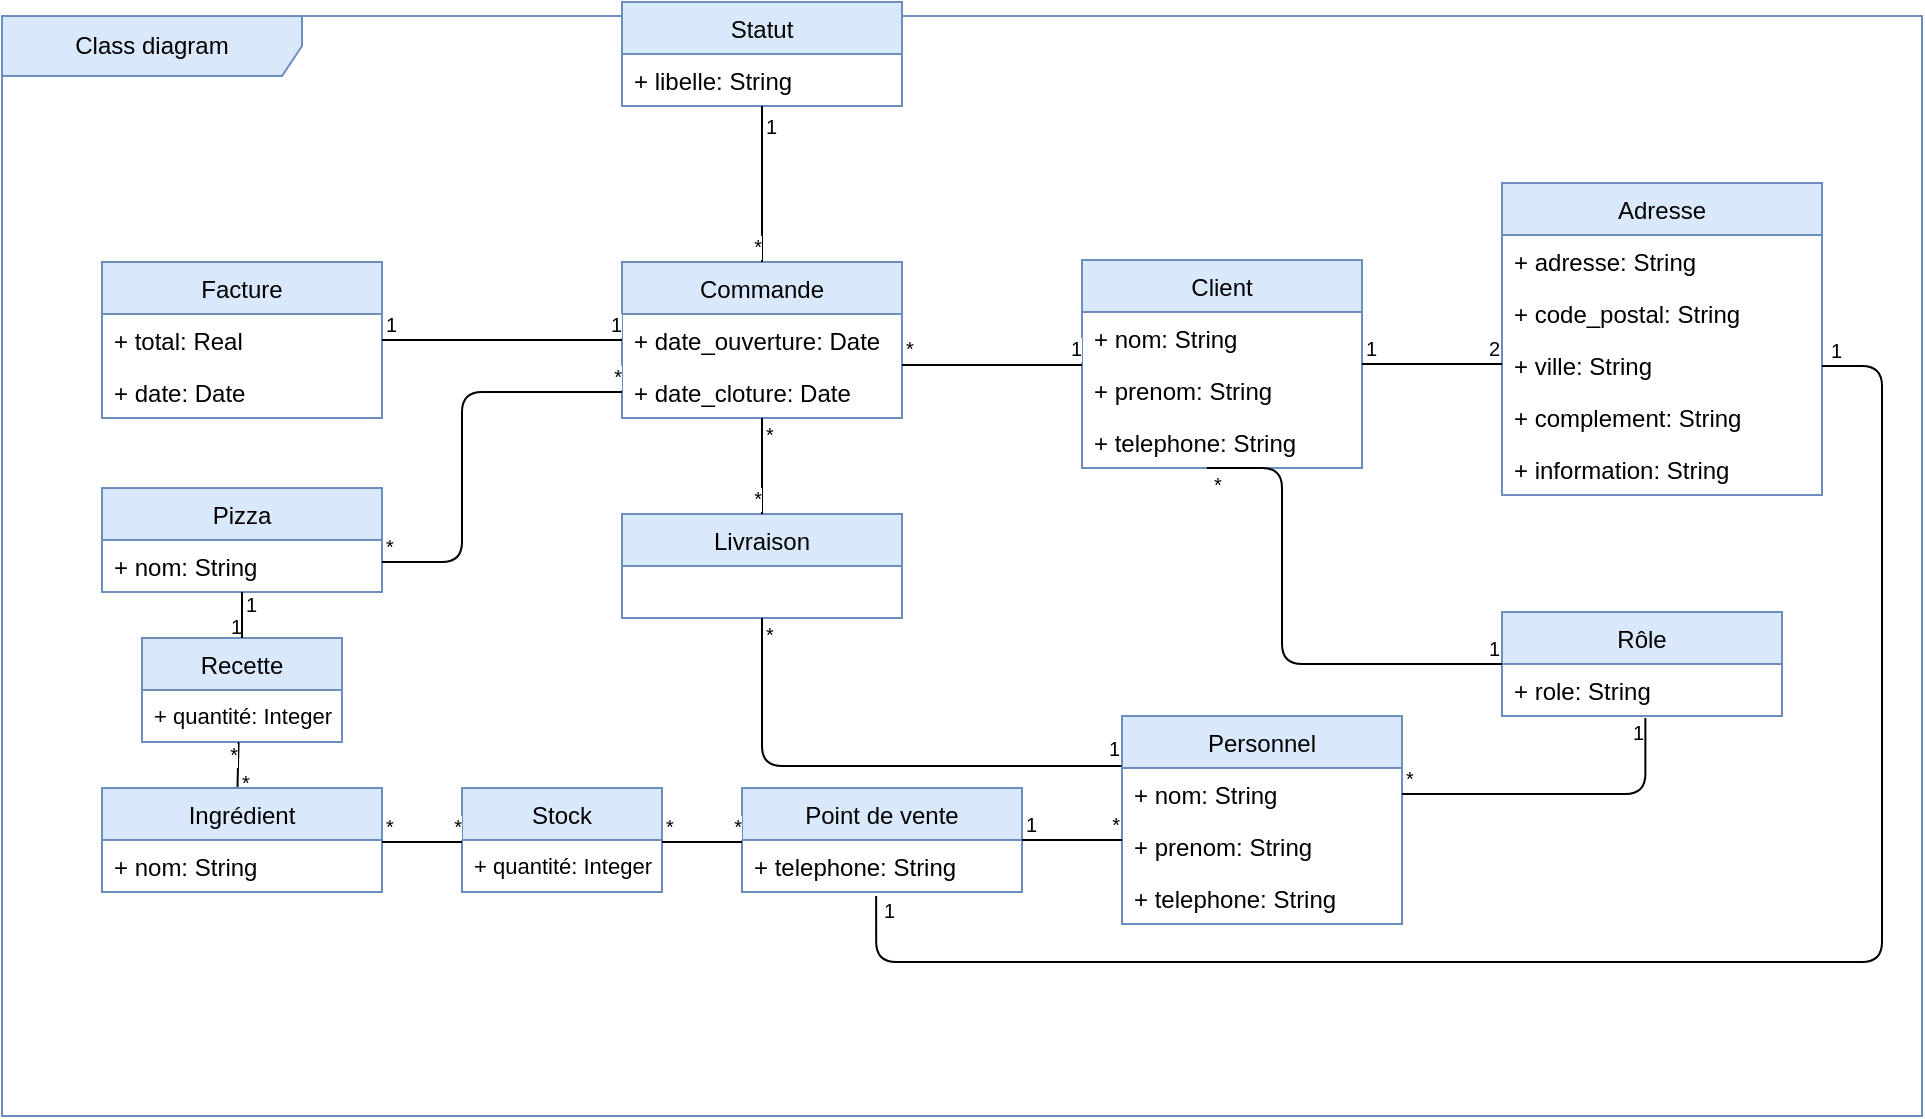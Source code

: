 <mxfile version="10.6.7" type="device"><diagram id="1f1_ORi_zvkn028H2x19" name="Page-1"><mxGraphModel dx="1074" dy="584" grid="1" gridSize="10" guides="1" tooltips="1" connect="1" arrows="1" fold="1" page="1" pageScale="1" pageWidth="1169" pageHeight="827" math="0" shadow="0"><root><mxCell id="0"/><mxCell id="1" parent="0"/><mxCell id="UEN1Nah-PW8Mm0nkBUkO-76" value="Class diagram" style="shape=umlFrame;whiteSpace=wrap;html=1;fillColor=#dae8fc;strokeColor=#6c8ebf;width=150;height=30;" vertex="1" parent="1"><mxGeometry x="20" y="77" width="960" height="550" as="geometry"/></mxCell><mxCell id="8zgUq15eJdgdvvnVXRBy-26" value="Adresse" style="swimlane;fontStyle=0;childLayout=stackLayout;horizontal=1;startSize=26;fillColor=#dae8fc;horizontalStack=0;resizeParent=1;resizeParentMax=0;resizeLast=0;collapsible=1;marginBottom=0;strokeColor=#6c8ebf;" parent="1" vertex="1"><mxGeometry x="770" y="160.5" width="160" height="156" as="geometry"/></mxCell><mxCell id="8zgUq15eJdgdvvnVXRBy-27" value="+ adresse: String" style="text;strokeColor=none;fillColor=none;align=left;verticalAlign=top;spacingLeft=4;spacingRight=4;overflow=hidden;rotatable=0;points=[[0,0.5],[1,0.5]];portConstraint=eastwest;" parent="8zgUq15eJdgdvvnVXRBy-26" vertex="1"><mxGeometry y="26" width="160" height="26" as="geometry"/></mxCell><mxCell id="8zgUq15eJdgdvvnVXRBy-28" value="+ code_postal: String" style="text;strokeColor=none;fillColor=none;align=left;verticalAlign=top;spacingLeft=4;spacingRight=4;overflow=hidden;rotatable=0;points=[[0,0.5],[1,0.5]];portConstraint=eastwest;" parent="8zgUq15eJdgdvvnVXRBy-26" vertex="1"><mxGeometry y="52" width="160" height="26" as="geometry"/></mxCell><mxCell id="8zgUq15eJdgdvvnVXRBy-29" value="+ ville: String" style="text;strokeColor=none;fillColor=none;align=left;verticalAlign=top;spacingLeft=4;spacingRight=4;overflow=hidden;rotatable=0;points=[[0,0.5],[1,0.5]];portConstraint=eastwest;" parent="8zgUq15eJdgdvvnVXRBy-26" vertex="1"><mxGeometry y="78" width="160" height="26" as="geometry"/></mxCell><mxCell id="UEN1Nah-PW8Mm0nkBUkO-1" value="+ complement: String" style="text;strokeColor=none;fillColor=none;align=left;verticalAlign=top;spacingLeft=4;spacingRight=4;overflow=hidden;rotatable=0;points=[[0,0.5],[1,0.5]];portConstraint=eastwest;" vertex="1" parent="8zgUq15eJdgdvvnVXRBy-26"><mxGeometry y="104" width="160" height="26" as="geometry"/></mxCell><mxCell id="UEN1Nah-PW8Mm0nkBUkO-2" value="+ information: String" style="text;strokeColor=none;fillColor=none;align=left;verticalAlign=top;spacingLeft=4;spacingRight=4;overflow=hidden;rotatable=0;points=[[0,0.5],[1,0.5]];portConstraint=eastwest;" vertex="1" parent="8zgUq15eJdgdvvnVXRBy-26"><mxGeometry y="130" width="160" height="26" as="geometry"/></mxCell><mxCell id="8zgUq15eJdgdvvnVXRBy-2" value="Commande" style="swimlane;fontStyle=0;childLayout=stackLayout;horizontal=1;startSize=26;fillColor=#dae8fc;horizontalStack=0;resizeParent=1;resizeParentMax=0;resizeLast=0;collapsible=1;marginBottom=0;strokeColor=#6c8ebf;" parent="1" vertex="1"><mxGeometry x="330" y="200" width="140" height="78" as="geometry"/></mxCell><mxCell id="UEN1Nah-PW8Mm0nkBUkO-4" value="+ date_ouverture: Date" style="text;strokeColor=none;fillColor=none;align=left;verticalAlign=top;spacingLeft=4;spacingRight=4;overflow=hidden;rotatable=0;points=[[0,0.5],[1,0.5]];portConstraint=eastwest;" vertex="1" parent="8zgUq15eJdgdvvnVXRBy-2"><mxGeometry y="26" width="140" height="26" as="geometry"/></mxCell><mxCell id="UEN1Nah-PW8Mm0nkBUkO-5" value="+ date_cloture: Date" style="text;strokeColor=none;fillColor=none;align=left;verticalAlign=top;spacingLeft=4;spacingRight=4;overflow=hidden;rotatable=0;points=[[0,0.5],[1,0.5]];portConstraint=eastwest;" vertex="1" parent="8zgUq15eJdgdvvnVXRBy-2"><mxGeometry y="52" width="140" height="26" as="geometry"/></mxCell><mxCell id="8zgUq15eJdgdvvnVXRBy-6" value="Pizza" style="swimlane;fontStyle=0;childLayout=stackLayout;horizontal=1;startSize=26;fillColor=#dae8fc;horizontalStack=0;resizeParent=1;resizeParentMax=0;resizeLast=0;collapsible=1;marginBottom=0;strokeColor=#6c8ebf;" parent="1" vertex="1"><mxGeometry x="70" y="313" width="140" height="52" as="geometry"/></mxCell><mxCell id="8zgUq15eJdgdvvnVXRBy-7" value="+ nom: String" style="text;strokeColor=none;fillColor=none;align=left;verticalAlign=top;spacingLeft=4;spacingRight=4;overflow=hidden;rotatable=0;points=[[0,0.5],[1,0.5]];portConstraint=eastwest;" parent="8zgUq15eJdgdvvnVXRBy-6" vertex="1"><mxGeometry y="26" width="140" height="26" as="geometry"/></mxCell><mxCell id="8zgUq15eJdgdvvnVXRBy-10" value="Facture" style="swimlane;fontStyle=0;childLayout=stackLayout;horizontal=1;startSize=26;fillColor=#dae8fc;horizontalStack=0;resizeParent=1;resizeParentMax=0;resizeLast=0;collapsible=1;marginBottom=0;strokeColor=#6c8ebf;" parent="1" vertex="1"><mxGeometry x="70" y="200" width="140" height="78" as="geometry"/></mxCell><mxCell id="8zgUq15eJdgdvvnVXRBy-12" value="+ total: Real" style="text;strokeColor=none;fillColor=none;align=left;verticalAlign=top;spacingLeft=4;spacingRight=4;overflow=hidden;rotatable=0;points=[[0,0.5],[1,0.5]];portConstraint=eastwest;" parent="8zgUq15eJdgdvvnVXRBy-10" vertex="1"><mxGeometry y="26" width="140" height="26" as="geometry"/></mxCell><mxCell id="8zgUq15eJdgdvvnVXRBy-13" value="+ date: Date" style="text;strokeColor=none;fillColor=none;align=left;verticalAlign=top;spacingLeft=4;spacingRight=4;overflow=hidden;rotatable=0;points=[[0,0.5],[1,0.5]];portConstraint=eastwest;" parent="8zgUq15eJdgdvvnVXRBy-10" vertex="1"><mxGeometry y="52" width="140" height="26" as="geometry"/></mxCell><mxCell id="8zgUq15eJdgdvvnVXRBy-18" value="Statut" style="swimlane;fontStyle=0;childLayout=stackLayout;horizontal=1;startSize=26;fillColor=#dae8fc;horizontalStack=0;resizeParent=1;resizeParentMax=0;resizeLast=0;collapsible=1;marginBottom=0;strokeColor=#6c8ebf;" parent="1" vertex="1"><mxGeometry x="330" y="70" width="140" height="52" as="geometry"/></mxCell><mxCell id="8zgUq15eJdgdvvnVXRBy-19" value="+ libelle: String" style="text;strokeColor=none;fillColor=none;align=left;verticalAlign=top;spacingLeft=4;spacingRight=4;overflow=hidden;rotatable=0;points=[[0,0.5],[1,0.5]];portConstraint=eastwest;" parent="8zgUq15eJdgdvvnVXRBy-18" vertex="1"><mxGeometry y="26" width="140" height="26" as="geometry"/></mxCell><mxCell id="8zgUq15eJdgdvvnVXRBy-22" value="Client" style="swimlane;fontStyle=0;childLayout=stackLayout;horizontal=1;startSize=26;fillColor=#dae8fc;horizontalStack=0;resizeParent=1;resizeParentMax=0;resizeLast=0;collapsible=1;marginBottom=0;strokeColor=#6c8ebf;" parent="1" vertex="1"><mxGeometry x="560" y="199" width="140" height="104" as="geometry"/></mxCell><mxCell id="8zgUq15eJdgdvvnVXRBy-23" value="+ nom: String" style="text;strokeColor=none;fillColor=none;align=left;verticalAlign=top;spacingLeft=4;spacingRight=4;overflow=hidden;rotatable=0;points=[[0,0.5],[1,0.5]];portConstraint=eastwest;" parent="8zgUq15eJdgdvvnVXRBy-22" vertex="1"><mxGeometry y="26" width="140" height="26" as="geometry"/></mxCell><mxCell id="8zgUq15eJdgdvvnVXRBy-24" value="+ prenom: String" style="text;strokeColor=none;fillColor=none;align=left;verticalAlign=top;spacingLeft=4;spacingRight=4;overflow=hidden;rotatable=0;points=[[0,0.5],[1,0.5]];portConstraint=eastwest;" parent="8zgUq15eJdgdvvnVXRBy-22" vertex="1"><mxGeometry y="52" width="140" height="26" as="geometry"/></mxCell><mxCell id="8zgUq15eJdgdvvnVXRBy-25" value="+ telephone: String" style="text;strokeColor=none;fillColor=none;align=left;verticalAlign=top;spacingLeft=4;spacingRight=4;overflow=hidden;rotatable=0;points=[[0,0.5],[1,0.5]];portConstraint=eastwest;" parent="8zgUq15eJdgdvvnVXRBy-22" vertex="1"><mxGeometry y="78" width="140" height="26" as="geometry"/></mxCell><mxCell id="8zgUq15eJdgdvvnVXRBy-30" value="Ingrédient" style="swimlane;fontStyle=0;childLayout=stackLayout;horizontal=1;startSize=26;fillColor=#dae8fc;horizontalStack=0;resizeParent=1;resizeParentMax=0;resizeLast=0;collapsible=1;marginBottom=0;strokeColor=#6c8ebf;" parent="1" vertex="1"><mxGeometry x="70" y="463" width="140" height="52" as="geometry"/></mxCell><mxCell id="8zgUq15eJdgdvvnVXRBy-31" value="+ nom: String" style="text;strokeColor=none;fillColor=none;align=left;verticalAlign=top;spacingLeft=4;spacingRight=4;overflow=hidden;rotatable=0;points=[[0,0.5],[1,0.5]];portConstraint=eastwest;" parent="8zgUq15eJdgdvvnVXRBy-30" vertex="1"><mxGeometry y="26" width="140" height="26" as="geometry"/></mxCell><mxCell id="8zgUq15eJdgdvvnVXRBy-34" value="Point de vente" style="swimlane;fontStyle=0;childLayout=stackLayout;horizontal=1;startSize=26;fillColor=#dae8fc;horizontalStack=0;resizeParent=1;resizeParentMax=0;resizeLast=0;collapsible=1;marginBottom=0;strokeColor=#6c8ebf;" parent="1" vertex="1"><mxGeometry x="390" y="463" width="140" height="52" as="geometry"/></mxCell><mxCell id="8zgUq15eJdgdvvnVXRBy-37" value="+ telephone: String" style="text;strokeColor=none;fillColor=none;align=left;verticalAlign=top;spacingLeft=4;spacingRight=4;overflow=hidden;rotatable=0;points=[[0,0.5],[1,0.5]];portConstraint=eastwest;" parent="8zgUq15eJdgdvvnVXRBy-34" vertex="1"><mxGeometry y="26" width="140" height="26" as="geometry"/></mxCell><mxCell id="8zgUq15eJdgdvvnVXRBy-38" value="Rôle" style="swimlane;fontStyle=0;childLayout=stackLayout;horizontal=1;startSize=26;fillColor=#dae8fc;horizontalStack=0;resizeParent=1;resizeParentMax=0;resizeLast=0;collapsible=1;marginBottom=0;strokeColor=#6c8ebf;" parent="1" vertex="1"><mxGeometry x="770" y="375" width="140" height="52" as="geometry"/></mxCell><mxCell id="8zgUq15eJdgdvvnVXRBy-39" value="+ role: String" style="text;strokeColor=none;fillColor=none;align=left;verticalAlign=top;spacingLeft=4;spacingRight=4;overflow=hidden;rotatable=0;points=[[0,0.5],[1,0.5]];portConstraint=eastwest;" parent="8zgUq15eJdgdvvnVXRBy-38" vertex="1"><mxGeometry y="26" width="140" height="26" as="geometry"/></mxCell><mxCell id="UEN1Nah-PW8Mm0nkBUkO-9" value="" style="endArrow=none;html=1;edgeStyle=orthogonalEdgeStyle;" edge="1" parent="1"><mxGeometry relative="1" as="geometry"><mxPoint x="470" y="251.5" as="sourcePoint"/><mxPoint x="560" y="251.5" as="targetPoint"/></mxGeometry></mxCell><mxCell id="UEN1Nah-PW8Mm0nkBUkO-10" value="*" style="resizable=0;html=1;align=left;verticalAlign=bottom;labelBackgroundColor=#ffffff;fontSize=10;" connectable="0" vertex="1" parent="UEN1Nah-PW8Mm0nkBUkO-9"><mxGeometry x="-1" relative="1" as="geometry"/></mxCell><mxCell id="UEN1Nah-PW8Mm0nkBUkO-11" value="1" style="resizable=0;html=1;align=right;verticalAlign=bottom;labelBackgroundColor=#ffffff;fontSize=10;" connectable="0" vertex="1" parent="UEN1Nah-PW8Mm0nkBUkO-9"><mxGeometry x="1" relative="1" as="geometry"/></mxCell><mxCell id="UEN1Nah-PW8Mm0nkBUkO-12" value="Personnel" style="swimlane;fontStyle=0;childLayout=stackLayout;horizontal=1;startSize=26;fillColor=#dae8fc;horizontalStack=0;resizeParent=1;resizeParentMax=0;resizeLast=0;collapsible=1;marginBottom=0;strokeColor=#6c8ebf;" vertex="1" parent="1"><mxGeometry x="580" y="427" width="140" height="104" as="geometry"/></mxCell><mxCell id="UEN1Nah-PW8Mm0nkBUkO-13" value="+ nom: String" style="text;strokeColor=none;fillColor=none;align=left;verticalAlign=top;spacingLeft=4;spacingRight=4;overflow=hidden;rotatable=0;points=[[0,0.5],[1,0.5]];portConstraint=eastwest;" vertex="1" parent="UEN1Nah-PW8Mm0nkBUkO-12"><mxGeometry y="26" width="140" height="26" as="geometry"/></mxCell><mxCell id="UEN1Nah-PW8Mm0nkBUkO-14" value="+ prenom: String" style="text;strokeColor=none;fillColor=none;align=left;verticalAlign=top;spacingLeft=4;spacingRight=4;overflow=hidden;rotatable=0;points=[[0,0.5],[1,0.5]];portConstraint=eastwest;" vertex="1" parent="UEN1Nah-PW8Mm0nkBUkO-12"><mxGeometry y="52" width="140" height="26" as="geometry"/></mxCell><mxCell id="UEN1Nah-PW8Mm0nkBUkO-16" value="+ telephone: String" style="text;strokeColor=none;fillColor=none;align=left;verticalAlign=top;spacingLeft=4;spacingRight=4;overflow=hidden;rotatable=0;points=[[0,0.5],[1,0.5]];portConstraint=eastwest;" vertex="1" parent="UEN1Nah-PW8Mm0nkBUkO-12"><mxGeometry y="78" width="140" height="26" as="geometry"/></mxCell><mxCell id="UEN1Nah-PW8Mm0nkBUkO-18" value="Livraison" style="swimlane;fontStyle=0;childLayout=stackLayout;horizontal=1;startSize=26;fillColor=#dae8fc;horizontalStack=0;resizeParent=1;resizeParentMax=0;resizeLast=0;collapsible=1;marginBottom=0;strokeColor=#6c8ebf;" vertex="1" parent="1"><mxGeometry x="330" y="326" width="140" height="52" as="geometry"/></mxCell><mxCell id="UEN1Nah-PW8Mm0nkBUkO-22" value="" style="endArrow=none;html=1;edgeStyle=orthogonalEdgeStyle;" edge="1" parent="1" source="8zgUq15eJdgdvvnVXRBy-22"><mxGeometry relative="1" as="geometry"><mxPoint x="700" y="251" as="sourcePoint"/><mxPoint x="770" y="251" as="targetPoint"/></mxGeometry></mxCell><mxCell id="UEN1Nah-PW8Mm0nkBUkO-23" value="1" style="resizable=0;html=1;align=left;verticalAlign=bottom;labelBackgroundColor=#ffffff;fontSize=10;" connectable="0" vertex="1" parent="UEN1Nah-PW8Mm0nkBUkO-22"><mxGeometry x="-1" relative="1" as="geometry"/></mxCell><mxCell id="UEN1Nah-PW8Mm0nkBUkO-24" value="2" style="resizable=0;html=1;align=right;verticalAlign=bottom;labelBackgroundColor=#ffffff;fontSize=10;" connectable="0" vertex="1" parent="UEN1Nah-PW8Mm0nkBUkO-22"><mxGeometry x="1" relative="1" as="geometry"/></mxCell><mxCell id="UEN1Nah-PW8Mm0nkBUkO-28" value="" style="endArrow=none;html=1;edgeStyle=orthogonalEdgeStyle;entryX=0.5;entryY=0;entryDx=0;entryDy=0;exitX=0.5;exitY=1;exitDx=0;exitDy=0;exitPerimeter=0;" edge="1" parent="1" source="8zgUq15eJdgdvvnVXRBy-19" target="8zgUq15eJdgdvvnVXRBy-2"><mxGeometry relative="1" as="geometry"><mxPoint x="400" y="140" as="sourcePoint"/><mxPoint x="560" y="120" as="targetPoint"/></mxGeometry></mxCell><mxCell id="UEN1Nah-PW8Mm0nkBUkO-29" value="1" style="resizable=0;html=1;align=left;verticalAlign=bottom;labelBackgroundColor=#ffffff;fontSize=10;" connectable="0" vertex="1" parent="UEN1Nah-PW8Mm0nkBUkO-28"><mxGeometry x="-1" relative="1" as="geometry"><mxPoint y="18" as="offset"/></mxGeometry></mxCell><mxCell id="UEN1Nah-PW8Mm0nkBUkO-30" value="*" style="resizable=0;html=1;align=right;verticalAlign=bottom;labelBackgroundColor=#ffffff;fontSize=10;" connectable="0" vertex="1" parent="UEN1Nah-PW8Mm0nkBUkO-28"><mxGeometry x="1" relative="1" as="geometry"/></mxCell><mxCell id="UEN1Nah-PW8Mm0nkBUkO-31" value="" style="endArrow=none;html=1;edgeStyle=orthogonalEdgeStyle;exitX=1;exitY=0.5;exitDx=0;exitDy=0;entryX=0;entryY=0.5;entryDx=0;entryDy=0;" edge="1" parent="1" source="8zgUq15eJdgdvvnVXRBy-12" target="UEN1Nah-PW8Mm0nkBUkO-4"><mxGeometry relative="1" as="geometry"><mxPoint x="260" y="240" as="sourcePoint"/><mxPoint x="270" y="243" as="targetPoint"/></mxGeometry></mxCell><mxCell id="UEN1Nah-PW8Mm0nkBUkO-32" value="1" style="resizable=0;html=1;align=left;verticalAlign=bottom;labelBackgroundColor=#ffffff;fontSize=10;" connectable="0" vertex="1" parent="UEN1Nah-PW8Mm0nkBUkO-31"><mxGeometry x="-1" relative="1" as="geometry"/></mxCell><mxCell id="UEN1Nah-PW8Mm0nkBUkO-33" value="1" style="resizable=0;html=1;align=right;verticalAlign=bottom;labelBackgroundColor=#ffffff;fontSize=10;" connectable="0" vertex="1" parent="UEN1Nah-PW8Mm0nkBUkO-31"><mxGeometry x="1" relative="1" as="geometry"/></mxCell><mxCell id="UEN1Nah-PW8Mm0nkBUkO-34" value="" style="endArrow=none;html=1;edgeStyle=orthogonalEdgeStyle;entryX=0.5;entryY=0;entryDx=0;entryDy=0;exitX=0.5;exitY=1;exitDx=0;exitDy=0;" edge="1" parent="1" source="8zgUq15eJdgdvvnVXRBy-2" target="UEN1Nah-PW8Mm0nkBUkO-18"><mxGeometry relative="1" as="geometry"><mxPoint x="400" y="300" as="sourcePoint"/><mxPoint x="560" y="280" as="targetPoint"/></mxGeometry></mxCell><mxCell id="UEN1Nah-PW8Mm0nkBUkO-35" value="*" style="resizable=0;html=1;align=left;verticalAlign=bottom;labelBackgroundColor=#ffffff;fontSize=10;" connectable="0" vertex="1" parent="UEN1Nah-PW8Mm0nkBUkO-34"><mxGeometry x="-1" relative="1" as="geometry"><mxPoint y="16" as="offset"/></mxGeometry></mxCell><mxCell id="UEN1Nah-PW8Mm0nkBUkO-36" value="*" style="resizable=0;html=1;align=right;verticalAlign=bottom;labelBackgroundColor=#ffffff;fontSize=10;" connectable="0" vertex="1" parent="UEN1Nah-PW8Mm0nkBUkO-34"><mxGeometry x="1" relative="1" as="geometry"/></mxCell><mxCell id="UEN1Nah-PW8Mm0nkBUkO-55" value="" style="endArrow=none;html=1;edgeStyle=orthogonalEdgeStyle;entryX=0;entryY=0.5;entryDx=0;entryDy=0;exitX=0.446;exitY=1;exitDx=0;exitDy=0;exitPerimeter=0;" edge="1" parent="1" source="8zgUq15eJdgdvvnVXRBy-25" target="8zgUq15eJdgdvvnVXRBy-38"><mxGeometry relative="1" as="geometry"><mxPoint x="630" y="300" as="sourcePoint"/><mxPoint x="790" y="300" as="targetPoint"/><Array as="points"><mxPoint x="660" y="401"/></Array></mxGeometry></mxCell><mxCell id="UEN1Nah-PW8Mm0nkBUkO-56" value="*" style="resizable=0;html=1;align=left;verticalAlign=bottom;labelBackgroundColor=#ffffff;fontSize=10;" connectable="0" vertex="1" parent="UEN1Nah-PW8Mm0nkBUkO-55"><mxGeometry x="-1" relative="1" as="geometry"><mxPoint x="1.5" y="16.5" as="offset"/></mxGeometry></mxCell><mxCell id="UEN1Nah-PW8Mm0nkBUkO-57" value="1" style="resizable=0;html=1;align=right;verticalAlign=bottom;labelBackgroundColor=#ffffff;fontSize=10;" connectable="0" vertex="1" parent="UEN1Nah-PW8Mm0nkBUkO-55"><mxGeometry x="1" relative="1" as="geometry"/></mxCell><mxCell id="UEN1Nah-PW8Mm0nkBUkO-58" value="" style="endArrow=none;html=1;edgeStyle=orthogonalEdgeStyle;entryX=0.512;entryY=1.038;entryDx=0;entryDy=0;entryPerimeter=0;" edge="1" parent="1" source="UEN1Nah-PW8Mm0nkBUkO-13" target="8zgUq15eJdgdvvnVXRBy-39"><mxGeometry relative="1" as="geometry"><mxPoint x="700" y="466" as="sourcePoint"/><mxPoint x="860" y="466" as="targetPoint"/><Array as="points"><mxPoint x="842" y="466"/></Array></mxGeometry></mxCell><mxCell id="UEN1Nah-PW8Mm0nkBUkO-59" value="*" style="resizable=0;html=1;align=left;verticalAlign=bottom;labelBackgroundColor=#ffffff;fontSize=10;" connectable="0" vertex="1" parent="UEN1Nah-PW8Mm0nkBUkO-58"><mxGeometry x="-1" relative="1" as="geometry"/></mxCell><mxCell id="UEN1Nah-PW8Mm0nkBUkO-60" value="1" style="resizable=0;html=1;align=right;verticalAlign=bottom;labelBackgroundColor=#ffffff;fontSize=10;" connectable="0" vertex="1" parent="UEN1Nah-PW8Mm0nkBUkO-58"><mxGeometry x="1" relative="1" as="geometry"><mxPoint y="15" as="offset"/></mxGeometry></mxCell><mxCell id="UEN1Nah-PW8Mm0nkBUkO-73" value="" style="endArrow=none;html=1;edgeStyle=orthogonalEdgeStyle;exitX=0.479;exitY=1.077;exitDx=0;exitDy=0;exitPerimeter=0;" edge="1" parent="1" source="8zgUq15eJdgdvvnVXRBy-37" target="8zgUq15eJdgdvvnVXRBy-29"><mxGeometry relative="1" as="geometry"><mxPoint x="397" y="506" as="sourcePoint"/><mxPoint x="950" y="240" as="targetPoint"/><Array as="points"><mxPoint x="457" y="550"/><mxPoint x="960" y="550"/><mxPoint x="960" y="252"/></Array></mxGeometry></mxCell><mxCell id="UEN1Nah-PW8Mm0nkBUkO-74" value="1" style="resizable=0;html=1;align=left;verticalAlign=bottom;labelBackgroundColor=#ffffff;fontSize=10;" connectable="0" vertex="1" parent="UEN1Nah-PW8Mm0nkBUkO-73"><mxGeometry x="-1" relative="1" as="geometry"><mxPoint x="2" y="15" as="offset"/></mxGeometry></mxCell><mxCell id="UEN1Nah-PW8Mm0nkBUkO-75" value="1" style="resizable=0;html=1;align=right;verticalAlign=bottom;labelBackgroundColor=#ffffff;fontSize=10;" connectable="0" vertex="1" parent="UEN1Nah-PW8Mm0nkBUkO-73"><mxGeometry x="1" relative="1" as="geometry"><mxPoint x="11" as="offset"/></mxGeometry></mxCell><mxCell id="UEN1Nah-PW8Mm0nkBUkO-77" value="" style="endArrow=none;html=1;edgeStyle=orthogonalEdgeStyle;entryX=0;entryY=0.5;entryDx=0;entryDy=0;" edge="1" parent="1" target="UEN1Nah-PW8Mm0nkBUkO-5"><mxGeometry relative="1" as="geometry"><mxPoint x="210" y="350" as="sourcePoint"/><mxPoint x="370" y="350" as="targetPoint"/><Array as="points"><mxPoint x="250" y="350"/><mxPoint x="250" y="265"/></Array></mxGeometry></mxCell><mxCell id="UEN1Nah-PW8Mm0nkBUkO-78" value="*" style="resizable=0;html=1;align=left;verticalAlign=bottom;labelBackgroundColor=#ffffff;fontSize=10;" connectable="0" vertex="1" parent="UEN1Nah-PW8Mm0nkBUkO-77"><mxGeometry x="-1" relative="1" as="geometry"/></mxCell><mxCell id="UEN1Nah-PW8Mm0nkBUkO-79" value="*" style="resizable=0;html=1;align=right;verticalAlign=bottom;labelBackgroundColor=#ffffff;fontSize=10;" connectable="0" vertex="1" parent="UEN1Nah-PW8Mm0nkBUkO-77"><mxGeometry x="1" relative="1" as="geometry"/></mxCell><mxCell id="UEN1Nah-PW8Mm0nkBUkO-80" value="Recette" style="swimlane;fontStyle=0;childLayout=stackLayout;horizontal=1;startSize=26;fillColor=#dae8fc;horizontalStack=0;resizeParent=1;resizeParentMax=0;resizeLast=0;collapsible=1;marginBottom=0;strokeColor=#6c8ebf;" vertex="1" parent="1"><mxGeometry x="90" y="388" width="100" height="52" as="geometry"/></mxCell><mxCell id="UEN1Nah-PW8Mm0nkBUkO-81" value="+ quantité: Integer" style="text;strokeColor=none;fillColor=none;align=left;verticalAlign=top;spacingLeft=4;spacingRight=4;overflow=hidden;rotatable=0;points=[[0,0.5],[1,0.5]];portConstraint=eastwest;fontSize=11;" vertex="1" parent="UEN1Nah-PW8Mm0nkBUkO-80"><mxGeometry y="26" width="100" height="26" as="geometry"/></mxCell><mxCell id="UEN1Nah-PW8Mm0nkBUkO-84" value="Stock" style="swimlane;fontStyle=0;childLayout=stackLayout;horizontal=1;startSize=26;fillColor=#dae8fc;horizontalStack=0;resizeParent=1;resizeParentMax=0;resizeLast=0;collapsible=1;marginBottom=0;strokeColor=#6c8ebf;" vertex="1" parent="1"><mxGeometry x="250" y="463" width="100" height="52" as="geometry"/></mxCell><mxCell id="UEN1Nah-PW8Mm0nkBUkO-85" value="+ quantité: Integer" style="text;strokeColor=none;fillColor=none;align=left;verticalAlign=top;spacingLeft=4;spacingRight=4;overflow=hidden;rotatable=0;points=[[0,0.5],[1,0.5]];portConstraint=eastwest;fontSize=11;" vertex="1" parent="UEN1Nah-PW8Mm0nkBUkO-84"><mxGeometry y="26" width="100" height="26" as="geometry"/></mxCell><mxCell id="UEN1Nah-PW8Mm0nkBUkO-91" value="" style="endArrow=none;html=1;edgeStyle=orthogonalEdgeStyle;" edge="1" parent="1" source="8zgUq15eJdgdvvnVXRBy-34"><mxGeometry relative="1" as="geometry"><mxPoint x="530" y="489" as="sourcePoint"/><mxPoint x="580" y="489" as="targetPoint"/></mxGeometry></mxCell><mxCell id="UEN1Nah-PW8Mm0nkBUkO-92" value="1" style="resizable=0;html=1;align=left;verticalAlign=bottom;labelBackgroundColor=#ffffff;fontSize=10;" connectable="0" vertex="1" parent="UEN1Nah-PW8Mm0nkBUkO-91"><mxGeometry x="-1" relative="1" as="geometry"/></mxCell><mxCell id="UEN1Nah-PW8Mm0nkBUkO-93" value="*" style="resizable=0;html=1;align=right;verticalAlign=bottom;labelBackgroundColor=#ffffff;fontSize=10;" connectable="0" vertex="1" parent="UEN1Nah-PW8Mm0nkBUkO-91"><mxGeometry x="1" relative="1" as="geometry"/></mxCell><mxCell id="UEN1Nah-PW8Mm0nkBUkO-94" value="" style="endArrow=none;html=1;edgeStyle=orthogonalEdgeStyle;entryX=0.5;entryY=0;entryDx=0;entryDy=0;" edge="1" parent="1" target="UEN1Nah-PW8Mm0nkBUkO-80"><mxGeometry relative="1" as="geometry"><mxPoint x="140" y="365" as="sourcePoint"/><mxPoint x="290" y="360" as="targetPoint"/><Array as="points"><mxPoint x="140" y="365"/></Array></mxGeometry></mxCell><mxCell id="UEN1Nah-PW8Mm0nkBUkO-95" value="1" style="resizable=0;html=1;align=left;verticalAlign=bottom;labelBackgroundColor=#ffffff;fontSize=10;" connectable="0" vertex="1" parent="UEN1Nah-PW8Mm0nkBUkO-94"><mxGeometry x="-1" relative="1" as="geometry"><mxPoint y="14.5" as="offset"/></mxGeometry></mxCell><mxCell id="UEN1Nah-PW8Mm0nkBUkO-96" value="1" style="resizable=0;html=1;align=right;verticalAlign=bottom;labelBackgroundColor=none;fontSize=10;" connectable="0" vertex="1" parent="UEN1Nah-PW8Mm0nkBUkO-94"><mxGeometry x="1" relative="1" as="geometry"><mxPoint y="2" as="offset"/></mxGeometry></mxCell><mxCell id="UEN1Nah-PW8Mm0nkBUkO-97" value="" style="endArrow=none;html=1;edgeStyle=orthogonalEdgeStyle;entryX=0.483;entryY=1.004;entryDx=0;entryDy=0;entryPerimeter=0;exitX=0.484;exitY=-0.011;exitDx=0;exitDy=0;exitPerimeter=0;" edge="1" parent="1" source="8zgUq15eJdgdvvnVXRBy-30" target="UEN1Nah-PW8Mm0nkBUkO-81"><mxGeometry relative="1" as="geometry"><mxPoint x="130" y="460" as="sourcePoint"/><mxPoint x="290" y="460" as="targetPoint"/><Array as="points"><mxPoint x="138" y="460"/></Array></mxGeometry></mxCell><mxCell id="UEN1Nah-PW8Mm0nkBUkO-98" value="*" style="resizable=0;html=1;align=left;verticalAlign=bottom;labelBackgroundColor=none;fontSize=10;" connectable="0" vertex="1" parent="UEN1Nah-PW8Mm0nkBUkO-97"><mxGeometry x="-1" relative="1" as="geometry"><mxPoint y="6" as="offset"/></mxGeometry></mxCell><mxCell id="UEN1Nah-PW8Mm0nkBUkO-99" value="*" style="resizable=0;html=1;align=right;verticalAlign=bottom;labelBackgroundColor=#ffffff;fontSize=10;" connectable="0" vertex="1" parent="UEN1Nah-PW8Mm0nkBUkO-97"><mxGeometry x="1" relative="1" as="geometry"><mxPoint x="0.5" y="15" as="offset"/></mxGeometry></mxCell><mxCell id="UEN1Nah-PW8Mm0nkBUkO-100" value="" style="endArrow=none;html=1;edgeStyle=orthogonalEdgeStyle;exitX=0.5;exitY=1;exitDx=0;exitDy=0;entryX=-0.002;entryY=0.24;entryDx=0;entryDy=0;entryPerimeter=0;" edge="1" parent="1" source="UEN1Nah-PW8Mm0nkBUkO-18" target="UEN1Nah-PW8Mm0nkBUkO-12"><mxGeometry relative="1" as="geometry"><mxPoint x="390" y="370" as="sourcePoint"/><mxPoint x="578" y="452" as="targetPoint"/><Array as="points"><mxPoint x="400" y="452"/></Array></mxGeometry></mxCell><mxCell id="UEN1Nah-PW8Mm0nkBUkO-101" value="*" style="resizable=0;html=1;align=left;verticalAlign=bottom;labelBackgroundColor=#ffffff;fontSize=10;" connectable="0" vertex="1" parent="UEN1Nah-PW8Mm0nkBUkO-100"><mxGeometry x="-1" relative="1" as="geometry"><mxPoint y="16" as="offset"/></mxGeometry></mxCell><mxCell id="UEN1Nah-PW8Mm0nkBUkO-102" value="1" style="resizable=0;html=1;align=right;verticalAlign=bottom;labelBackgroundColor=#ffffff;fontSize=10;" connectable="0" vertex="1" parent="UEN1Nah-PW8Mm0nkBUkO-100"><mxGeometry x="1" relative="1" as="geometry"/></mxCell><mxCell id="UEN1Nah-PW8Mm0nkBUkO-103" value="" style="endArrow=none;html=1;edgeStyle=orthogonalEdgeStyle;fontSize=11;" edge="1" parent="1"><mxGeometry relative="1" as="geometry"><mxPoint x="210" y="490" as="sourcePoint"/><mxPoint x="250" y="490" as="targetPoint"/></mxGeometry></mxCell><mxCell id="UEN1Nah-PW8Mm0nkBUkO-104" value="*" style="resizable=0;html=1;align=left;verticalAlign=bottom;labelBackgroundColor=#ffffff;fontSize=10;" connectable="0" vertex="1" parent="UEN1Nah-PW8Mm0nkBUkO-103"><mxGeometry x="-1" relative="1" as="geometry"/></mxCell><mxCell id="UEN1Nah-PW8Mm0nkBUkO-105" value="*" style="resizable=0;html=1;align=right;verticalAlign=bottom;labelBackgroundColor=#ffffff;fontSize=10;" connectable="0" vertex="1" parent="UEN1Nah-PW8Mm0nkBUkO-103"><mxGeometry x="1" relative="1" as="geometry"/></mxCell><mxCell id="UEN1Nah-PW8Mm0nkBUkO-106" value="" style="endArrow=none;html=1;edgeStyle=orthogonalEdgeStyle;fontSize=11;" edge="1" parent="1"><mxGeometry relative="1" as="geometry"><mxPoint x="350" y="490" as="sourcePoint"/><mxPoint x="390" y="490" as="targetPoint"/></mxGeometry></mxCell><mxCell id="UEN1Nah-PW8Mm0nkBUkO-107" value="*" style="resizable=0;html=1;align=left;verticalAlign=bottom;labelBackgroundColor=#ffffff;fontSize=10;" connectable="0" vertex="1" parent="UEN1Nah-PW8Mm0nkBUkO-106"><mxGeometry x="-1" relative="1" as="geometry"/></mxCell><mxCell id="UEN1Nah-PW8Mm0nkBUkO-108" value="*" style="resizable=0;html=1;align=right;verticalAlign=bottom;labelBackgroundColor=#ffffff;fontSize=10;" connectable="0" vertex="1" parent="UEN1Nah-PW8Mm0nkBUkO-106"><mxGeometry x="1" relative="1" as="geometry"/></mxCell></root></mxGraphModel></diagram></mxfile>